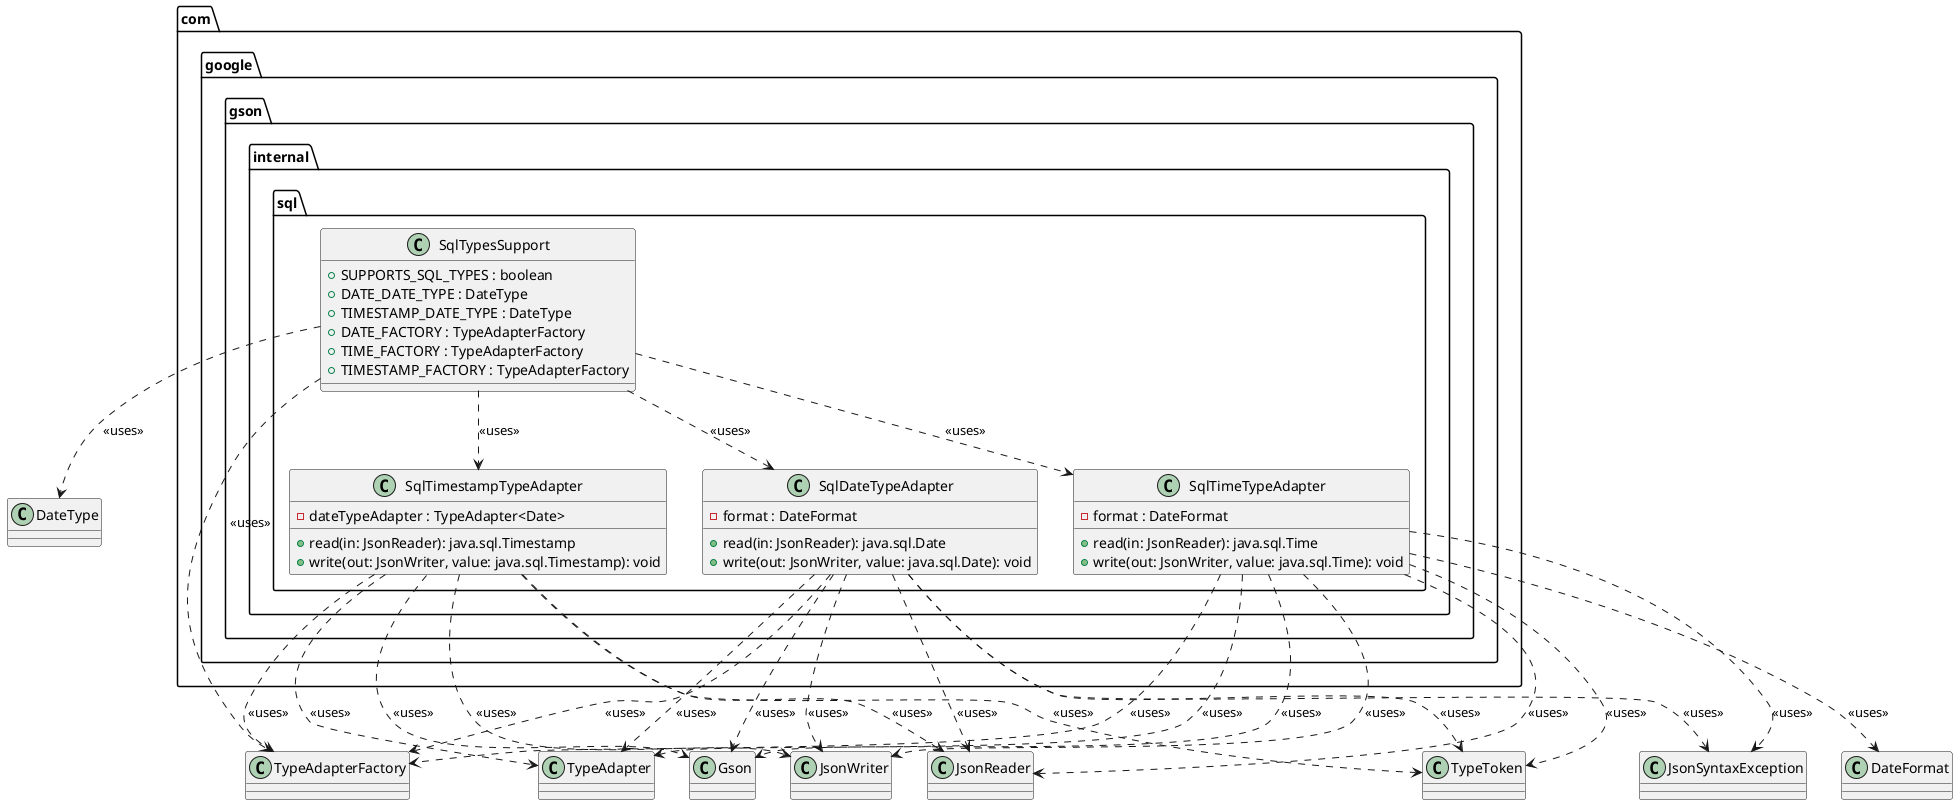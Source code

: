 @startuml

package "com.google.gson.internal.sql" {

class SqlDateTypeAdapter {
    - format : DateFormat
    + read(in: JsonReader): java.sql.Date
    + write(out: JsonWriter, value: java.sql.Date): void
}

class SqlTimeTypeAdapter {
    - format : DateFormat
    + read(in: JsonReader): java.sql.Time
    + write(out: JsonWriter, value: java.sql.Time): void
}

class SqlTimestampTypeAdapter {
    - dateTypeAdapter : TypeAdapter<Date>
    + read(in: JsonReader): java.sql.Timestamp
    + write(out: JsonWriter, value: java.sql.Timestamp): void
}

class SqlTypesSupport {
    + SUPPORTS_SQL_TYPES : boolean
    + DATE_DATE_TYPE : DateType
    + TIMESTAMP_DATE_TYPE : DateType
    + DATE_FACTORY : TypeAdapterFactory
    + TIME_FACTORY : TypeAdapterFactory
    + TIMESTAMP_FACTORY : TypeAdapterFactory
}

}

' ========== Dependencies ==========

SqlTypesSupport ..> DateType : <<uses>>
SqlTypesSupport ..> TypeAdapterFactory : <<uses>>
SqlTypesSupport ..> SqlDateTypeAdapter : <<uses>>
SqlTypesSupport ..> SqlTimeTypeAdapter : <<uses>>
SqlTypesSupport ..> SqlTimestampTypeAdapter : <<uses>>

SqlTimestampTypeAdapter ..> Gson : <<uses>>
SqlTimestampTypeAdapter ..> TypeAdapter : <<uses>>
SqlTimestampTypeAdapter ..> JsonReader : <<uses>>
SqlTimestampTypeAdapter ..> JsonWriter : <<uses>>
SqlTimestampTypeAdapter ..> TypeAdapterFactory : <<uses>>
SqlTimestampTypeAdapter ..> TypeToken : <<uses>>

SqlTimeTypeAdapter ..> Gson : <<uses>>
SqlTimeTypeAdapter ..> JsonSyntaxException : <<uses>>
SqlTimeTypeAdapter ..> TypeAdapter : <<uses>>
SqlTimeTypeAdapter ..> JsonReader : <<uses>>
SqlTimeTypeAdapter ..> JsonWriter : <<uses>>
SqlTimeTypeAdapter ..> DateFormat : <<uses>>
SqlTimeTypeAdapter ..> TypeAdapterFactory : <<uses>>
SqlTimeTypeAdapter ..> TypeToken : <<uses>>

SqlDateTypeAdapter ..> Gson : <<uses>>
SqlDateTypeAdapter ..> JsonSyntaxException : <<uses>>
SqlDateTypeAdapter ..> TypeAdapter : <<uses>>
SqlDateTypeAdapter ..> JsonReader : <<uses>>
SqlDateTypeAdapter ..> JsonWriter : <<uses>>
SqlDateTypeAdapter ..> TypeAdapterFactory : <<uses>>
SqlDateTypeAdapter ..> TypeToken : <<uses>>

@enduml
